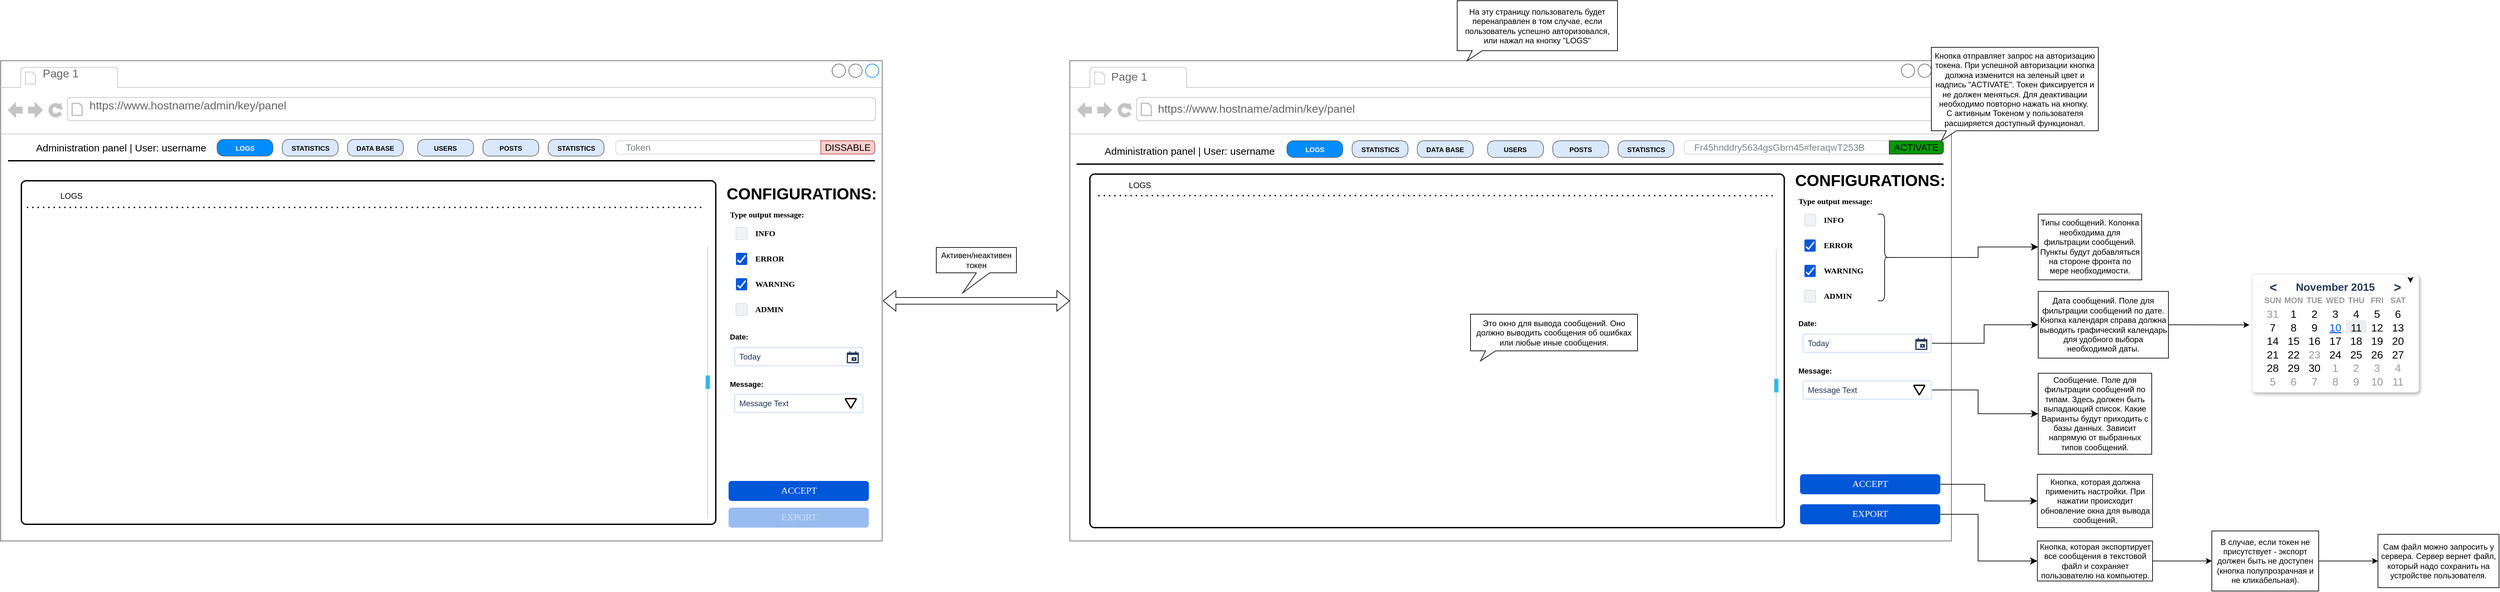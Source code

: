 <mxfile version="24.7.16">
  <diagram name="Страница — 1" id="I9b2rhlldtggpzdVo2Wk">
    <mxGraphModel dx="5458" dy="1523" grid="1" gridSize="10" guides="1" tooltips="1" connect="1" arrows="1" fold="1" page="1" pageScale="1" pageWidth="827" pageHeight="1169" background="#ffffff" math="0" shadow="0">
      <root>
        <mxCell id="0" />
        <mxCell id="1" parent="0" />
        <mxCell id="IYKv4-9v9WQwq1Tj8tWP-46" value="" style="strokeWidth=1;shadow=0;dashed=0;align=left;html=1;shape=mxgraph.mockup.containers.browserWindow;rSize=0;strokeColor=#666666;strokeColor2=#008cff;strokeColor3=#c4c4c4;mainText=,;recursiveResize=0;container=0;" parent="1" vertex="1">
          <mxGeometry x="-709" y="260" width="1320" height="720" as="geometry" />
        </mxCell>
        <mxCell id="IYKv4-9v9WQwq1Tj8tWP-61" value="Кнопка отправляет запрос на авторизацию токена. При успешной авторизации кнопка должна изменится на зеленый цвет и надпись &quot;ACTIVATE&quot;. Токен фиксируется и не должен меняться. Для деактивации необходимо повторно нажать на кнопку.&amp;nbsp;&lt;div&gt;С активным Токеном у пользователя расширяется доступный функционал.&lt;/div&gt;" style="whiteSpace=wrap;html=1;shape=mxgraph.basic.rectCallout;dx=30;dy=15;boundedLbl=1;" parent="1" vertex="1">
          <mxGeometry x="581" y="240" width="250" height="140" as="geometry" />
        </mxCell>
        <mxCell id="IYKv4-9v9WQwq1Tj8tWP-113" value="" style="shape=mxgraph.mockup.forms.rrect;rSize=5;strokeColor=#DFE1E5;fillColor=#ffffff;shadow=1" parent="1" vertex="1">
          <mxGeometry x="1061" y="580" width="250" height="177.11" as="geometry" />
        </mxCell>
        <mxCell id="IYKv4-9v9WQwq1Tj8tWP-114" value="November 2015" style="strokeColor=none;fillColor=none;fontColor=#253858;fontSize=16;fontStyle=1" parent="IYKv4-9v9WQwq1Tj8tWP-113" vertex="1">
          <mxGeometry x="46.875" y="8.096" width="156.25" height="20.241" as="geometry" />
        </mxCell>
        <mxCell id="IYKv4-9v9WQwq1Tj8tWP-115" value="&lt;" style="strokeColor=none;fillColor=none;fontColor=#253858;fontSize=19;fontStyle=1;" parent="IYKv4-9v9WQwq1Tj8tWP-113" vertex="1">
          <mxGeometry x="12.5" y="8.096" width="39.062" height="20.241" as="geometry" />
        </mxCell>
        <mxCell id="IYKv4-9v9WQwq1Tj8tWP-116" value="&gt;" style="strokeColor=none;fillColor=none;fontColor=#253858;fontSize=19;fontStyle=1;" parent="IYKv4-9v9WQwq1Tj8tWP-113" vertex="1">
          <mxGeometry x="198.437" y="8.096" width="39.062" height="20.241" as="geometry" />
        </mxCell>
        <mxCell id="IYKv4-9v9WQwq1Tj8tWP-117" value="SUN" style="strokeColor=none;fillColor=none;fontColor=#999999;fontSize=12;fontStyle=1" parent="IYKv4-9v9WQwq1Tj8tWP-113" vertex="1">
          <mxGeometry x="15.625" y="28.338" width="31.25" height="20.241" as="geometry" />
        </mxCell>
        <mxCell id="IYKv4-9v9WQwq1Tj8tWP-118" value="MON" style="strokeColor=none;fillColor=none;fontColor=#999999;fontSize=12;fontStyle=1" parent="IYKv4-9v9WQwq1Tj8tWP-113" vertex="1">
          <mxGeometry x="46.875" y="28.338" width="31.25" height="20.241" as="geometry" />
        </mxCell>
        <mxCell id="IYKv4-9v9WQwq1Tj8tWP-119" value="TUE" style="strokeColor=none;fillColor=none;fontColor=#999999;fontSize=12;fontStyle=1" parent="IYKv4-9v9WQwq1Tj8tWP-113" vertex="1">
          <mxGeometry x="78.125" y="28.338" width="31.25" height="20.241" as="geometry" />
        </mxCell>
        <mxCell id="IYKv4-9v9WQwq1Tj8tWP-120" value="WED" style="strokeColor=none;fillColor=none;fontColor=#999999;fontSize=12;fontStyle=1" parent="IYKv4-9v9WQwq1Tj8tWP-113" vertex="1">
          <mxGeometry x="109.375" y="28.338" width="31.25" height="20.241" as="geometry" />
        </mxCell>
        <mxCell id="IYKv4-9v9WQwq1Tj8tWP-121" value="THU" style="strokeColor=none;fillColor=none;fontColor=#999999;fontSize=12;fontStyle=1" parent="IYKv4-9v9WQwq1Tj8tWP-113" vertex="1">
          <mxGeometry x="140.625" y="28.338" width="31.25" height="20.241" as="geometry" />
        </mxCell>
        <mxCell id="IYKv4-9v9WQwq1Tj8tWP-122" value="FRI" style="strokeColor=none;fillColor=none;fontColor=#999999;fontSize=12;fontStyle=1" parent="IYKv4-9v9WQwq1Tj8tWP-113" vertex="1">
          <mxGeometry x="171.875" y="28.338" width="31.25" height="20.241" as="geometry" />
        </mxCell>
        <mxCell id="IYKv4-9v9WQwq1Tj8tWP-123" value="SAT" style="strokeColor=none;fillColor=none;fontColor=#999999;fontSize=12;fontStyle=1" parent="IYKv4-9v9WQwq1Tj8tWP-113" vertex="1">
          <mxGeometry x="203.125" y="28.338" width="31.25" height="20.241" as="geometry" />
        </mxCell>
        <mxCell id="IYKv4-9v9WQwq1Tj8tWP-124" value="31" style="strokeColor=none;fillColor=none;fontColor=#999999;fontSize=16" parent="IYKv4-9v9WQwq1Tj8tWP-113" vertex="1">
          <mxGeometry x="15.625" y="48.579" width="31.25" height="20.241" as="geometry" />
        </mxCell>
        <mxCell id="IYKv4-9v9WQwq1Tj8tWP-125" value="1" style="strokeColor=none;fillColor=none;fontColor=#000000;fontSize=16" parent="IYKv4-9v9WQwq1Tj8tWP-113" vertex="1">
          <mxGeometry x="46.875" y="48.579" width="31.25" height="20.241" as="geometry" />
        </mxCell>
        <mxCell id="IYKv4-9v9WQwq1Tj8tWP-126" value="2" style="strokeColor=none;fillColor=none;fontColor=#000000;fontSize=16" parent="IYKv4-9v9WQwq1Tj8tWP-113" vertex="1">
          <mxGeometry x="78.125" y="48.579" width="31.25" height="20.241" as="geometry" />
        </mxCell>
        <mxCell id="IYKv4-9v9WQwq1Tj8tWP-127" value="3" style="strokeColor=none;fillColor=none;fontColor=#000000;fontSize=16" parent="IYKv4-9v9WQwq1Tj8tWP-113" vertex="1">
          <mxGeometry x="109.375" y="48.579" width="31.25" height="20.241" as="geometry" />
        </mxCell>
        <mxCell id="IYKv4-9v9WQwq1Tj8tWP-128" value="4" style="strokeColor=none;fillColor=none;fontColor=#000000;fontSize=16" parent="IYKv4-9v9WQwq1Tj8tWP-113" vertex="1">
          <mxGeometry x="140.625" y="48.579" width="31.25" height="20.241" as="geometry" />
        </mxCell>
        <mxCell id="IYKv4-9v9WQwq1Tj8tWP-129" value="5" style="strokeColor=none;fillColor=none;fontColor=#000000;fontSize=16" parent="IYKv4-9v9WQwq1Tj8tWP-113" vertex="1">
          <mxGeometry x="171.875" y="48.579" width="31.25" height="20.241" as="geometry" />
        </mxCell>
        <mxCell id="IYKv4-9v9WQwq1Tj8tWP-130" value="6" style="strokeColor=none;fillColor=none;fontColor=#000000;fontSize=16" parent="IYKv4-9v9WQwq1Tj8tWP-113" vertex="1">
          <mxGeometry x="203.125" y="48.579" width="31.25" height="20.241" as="geometry" />
        </mxCell>
        <mxCell id="IYKv4-9v9WQwq1Tj8tWP-131" value="7" style="strokeColor=none;fillColor=none;fontColor=#000000;fontSize=16" parent="IYKv4-9v9WQwq1Tj8tWP-113" vertex="1">
          <mxGeometry x="15.625" y="68.82" width="31.25" height="20.241" as="geometry" />
        </mxCell>
        <mxCell id="IYKv4-9v9WQwq1Tj8tWP-132" value="8" style="strokeColor=none;fillColor=none;fontColor=#000000;fontSize=16" parent="IYKv4-9v9WQwq1Tj8tWP-113" vertex="1">
          <mxGeometry x="46.875" y="68.82" width="31.25" height="20.241" as="geometry" />
        </mxCell>
        <mxCell id="IYKv4-9v9WQwq1Tj8tWP-133" value="9" style="strokeColor=none;fillColor=none;fontColor=#000000;fontSize=16" parent="IYKv4-9v9WQwq1Tj8tWP-113" vertex="1">
          <mxGeometry x="78.125" y="68.82" width="31.25" height="20.241" as="geometry" />
        </mxCell>
        <mxCell id="IYKv4-9v9WQwq1Tj8tWP-134" value="10" style="strokeColor=none;fillColor=none;fontColor=#0057D8;fontSize=16;fontStyle=4" parent="IYKv4-9v9WQwq1Tj8tWP-113" vertex="1">
          <mxGeometry x="109.375" y="68.82" width="31.25" height="20.241" as="geometry" />
        </mxCell>
        <mxCell id="IYKv4-9v9WQwq1Tj8tWP-135" value="11" style="strokeColor=none;fillColor=#ECEDF0;fontColor=#000000;fontSize=16;rounded=1;arcSize=10" parent="IYKv4-9v9WQwq1Tj8tWP-113" vertex="1">
          <mxGeometry x="140.625" y="68.82" width="31.25" height="20.241" as="geometry" />
        </mxCell>
        <mxCell id="IYKv4-9v9WQwq1Tj8tWP-136" value="12" style="strokeColor=none;fillColor=none;fontColor=#000000;fontSize=16" parent="IYKv4-9v9WQwq1Tj8tWP-113" vertex="1">
          <mxGeometry x="171.875" y="68.82" width="31.25" height="20.241" as="geometry" />
        </mxCell>
        <mxCell id="IYKv4-9v9WQwq1Tj8tWP-137" value="13" style="strokeColor=none;fillColor=none;fontColor=#000000;fontSize=16" parent="IYKv4-9v9WQwq1Tj8tWP-113" vertex="1">
          <mxGeometry x="203.125" y="68.82" width="31.25" height="20.241" as="geometry" />
        </mxCell>
        <mxCell id="IYKv4-9v9WQwq1Tj8tWP-138" value="14" style="strokeColor=none;fillColor=none;fontColor=#000000;fontSize=16" parent="IYKv4-9v9WQwq1Tj8tWP-113" vertex="1">
          <mxGeometry x="15.625" y="89.061" width="31.25" height="20.241" as="geometry" />
        </mxCell>
        <mxCell id="IYKv4-9v9WQwq1Tj8tWP-139" value="15" style="strokeColor=none;fillColor=none;fontColor=#000000;fontSize=16" parent="IYKv4-9v9WQwq1Tj8tWP-113" vertex="1">
          <mxGeometry x="46.875" y="89.061" width="31.25" height="20.241" as="geometry" />
        </mxCell>
        <mxCell id="IYKv4-9v9WQwq1Tj8tWP-140" value="16" style="strokeColor=none;fillColor=none;fontColor=#000000;fontSize=16" parent="IYKv4-9v9WQwq1Tj8tWP-113" vertex="1">
          <mxGeometry x="78.125" y="89.061" width="31.25" height="20.241" as="geometry" />
        </mxCell>
        <mxCell id="IYKv4-9v9WQwq1Tj8tWP-141" value="17" style="strokeColor=none;fillColor=none;fontColor=#000000;fontSize=16" parent="IYKv4-9v9WQwq1Tj8tWP-113" vertex="1">
          <mxGeometry x="109.375" y="89.061" width="31.25" height="20.241" as="geometry" />
        </mxCell>
        <mxCell id="IYKv4-9v9WQwq1Tj8tWP-142" value="18" style="strokeColor=none;fillColor=none;fontColor=#000000;fontSize=16" parent="IYKv4-9v9WQwq1Tj8tWP-113" vertex="1">
          <mxGeometry x="140.625" y="89.061" width="31.25" height="20.241" as="geometry" />
        </mxCell>
        <mxCell id="IYKv4-9v9WQwq1Tj8tWP-143" value="19" style="strokeColor=none;fillColor=none;fontColor=#000000;fontSize=16" parent="IYKv4-9v9WQwq1Tj8tWP-113" vertex="1">
          <mxGeometry x="171.875" y="89.061" width="31.25" height="20.241" as="geometry" />
        </mxCell>
        <mxCell id="IYKv4-9v9WQwq1Tj8tWP-144" value="20" style="strokeColor=none;fillColor=none;fontColor=#000000;fontSize=16" parent="IYKv4-9v9WQwq1Tj8tWP-113" vertex="1">
          <mxGeometry x="203.125" y="89.061" width="31.25" height="20.241" as="geometry" />
        </mxCell>
        <mxCell id="IYKv4-9v9WQwq1Tj8tWP-145" value="21" style="strokeColor=none;fillColor=none;fontColor=#000000;fontSize=16" parent="IYKv4-9v9WQwq1Tj8tWP-113" vertex="1">
          <mxGeometry x="15.625" y="109.302" width="31.25" height="20.241" as="geometry" />
        </mxCell>
        <mxCell id="IYKv4-9v9WQwq1Tj8tWP-146" value="22" style="strokeColor=none;fillColor=none;fontColor=#000000;fontSize=16" parent="IYKv4-9v9WQwq1Tj8tWP-113" vertex="1">
          <mxGeometry x="46.875" y="109.302" width="31.25" height="20.241" as="geometry" />
        </mxCell>
        <mxCell id="IYKv4-9v9WQwq1Tj8tWP-147" value="23" style="strokeColor=none;fillColor=none;fontColor=#999999;fontSize=16" parent="IYKv4-9v9WQwq1Tj8tWP-113" vertex="1">
          <mxGeometry x="78.125" y="109.302" width="31.25" height="20.241" as="geometry" />
        </mxCell>
        <mxCell id="IYKv4-9v9WQwq1Tj8tWP-148" value="24" style="strokeColor=none;fillColor=none;fontColor=#000000;fontSize=16" parent="IYKv4-9v9WQwq1Tj8tWP-113" vertex="1">
          <mxGeometry x="109.375" y="109.302" width="31.25" height="20.241" as="geometry" />
        </mxCell>
        <mxCell id="IYKv4-9v9WQwq1Tj8tWP-149" value="25" style="strokeColor=none;fillColor=none;fontColor=#000000;fontSize=16" parent="IYKv4-9v9WQwq1Tj8tWP-113" vertex="1">
          <mxGeometry x="140.625" y="109.302" width="31.25" height="20.241" as="geometry" />
        </mxCell>
        <mxCell id="IYKv4-9v9WQwq1Tj8tWP-150" value="26" style="strokeColor=none;fillColor=none;fontColor=#000000;fontSize=16" parent="IYKv4-9v9WQwq1Tj8tWP-113" vertex="1">
          <mxGeometry x="171.875" y="109.302" width="31.25" height="20.241" as="geometry" />
        </mxCell>
        <mxCell id="IYKv4-9v9WQwq1Tj8tWP-151" value="27" style="strokeColor=none;fillColor=none;fontColor=#000000;fontSize=16" parent="IYKv4-9v9WQwq1Tj8tWP-113" vertex="1">
          <mxGeometry x="203.125" y="109.302" width="31.25" height="20.241" as="geometry" />
        </mxCell>
        <mxCell id="IYKv4-9v9WQwq1Tj8tWP-152" value="28" style="strokeColor=none;fillColor=none;fontColor=#000000;fontSize=16" parent="IYKv4-9v9WQwq1Tj8tWP-113" vertex="1">
          <mxGeometry x="15.625" y="129.543" width="31.25" height="20.241" as="geometry" />
        </mxCell>
        <mxCell id="IYKv4-9v9WQwq1Tj8tWP-153" value="29" style="strokeColor=none;fillColor=none;fontColor=#000000;fontSize=16" parent="IYKv4-9v9WQwq1Tj8tWP-113" vertex="1">
          <mxGeometry x="46.875" y="129.543" width="31.25" height="20.241" as="geometry" />
        </mxCell>
        <mxCell id="IYKv4-9v9WQwq1Tj8tWP-154" value="30" style="strokeColor=none;fillColor=none;fontColor=#000000;fontSize=16" parent="IYKv4-9v9WQwq1Tj8tWP-113" vertex="1">
          <mxGeometry x="78.125" y="129.543" width="31.25" height="20.241" as="geometry" />
        </mxCell>
        <mxCell id="IYKv4-9v9WQwq1Tj8tWP-155" value="1" style="strokeColor=none;fillColor=none;fontColor=#999999;fontSize=16" parent="IYKv4-9v9WQwq1Tj8tWP-113" vertex="1">
          <mxGeometry x="109.375" y="129.543" width="31.25" height="20.241" as="geometry" />
        </mxCell>
        <mxCell id="IYKv4-9v9WQwq1Tj8tWP-156" value="2" style="strokeColor=none;fillColor=none;fontColor=#999999;fontSize=16" parent="IYKv4-9v9WQwq1Tj8tWP-113" vertex="1">
          <mxGeometry x="140.625" y="129.543" width="31.25" height="20.241" as="geometry" />
        </mxCell>
        <mxCell id="IYKv4-9v9WQwq1Tj8tWP-157" value="3" style="strokeColor=none;fillColor=none;fontColor=#999999;fontSize=16" parent="IYKv4-9v9WQwq1Tj8tWP-113" vertex="1">
          <mxGeometry x="171.875" y="129.543" width="31.25" height="20.241" as="geometry" />
        </mxCell>
        <mxCell id="IYKv4-9v9WQwq1Tj8tWP-158" value="4" style="strokeColor=none;fillColor=none;fontColor=#999999;fontSize=16" parent="IYKv4-9v9WQwq1Tj8tWP-113" vertex="1">
          <mxGeometry x="203.125" y="129.543" width="31.25" height="20.241" as="geometry" />
        </mxCell>
        <mxCell id="IYKv4-9v9WQwq1Tj8tWP-159" value="5" style="strokeColor=none;fillColor=none;fontColor=#999999;fontSize=16" parent="IYKv4-9v9WQwq1Tj8tWP-113" vertex="1">
          <mxGeometry x="15.625" y="149.784" width="31.25" height="20.241" as="geometry" />
        </mxCell>
        <mxCell id="IYKv4-9v9WQwq1Tj8tWP-160" value="6" style="strokeColor=none;fillColor=none;fontColor=#999999;fontSize=16" parent="IYKv4-9v9WQwq1Tj8tWP-113" vertex="1">
          <mxGeometry x="46.875" y="149.784" width="31.25" height="20.241" as="geometry" />
        </mxCell>
        <mxCell id="IYKv4-9v9WQwq1Tj8tWP-161" value="7" style="strokeColor=none;fillColor=none;fontColor=#999999;fontSize=16" parent="IYKv4-9v9WQwq1Tj8tWP-113" vertex="1">
          <mxGeometry x="78.125" y="149.784" width="31.25" height="20.241" as="geometry" />
        </mxCell>
        <mxCell id="IYKv4-9v9WQwq1Tj8tWP-162" value="8" style="strokeColor=none;fillColor=none;fontColor=#999999;fontSize=16" parent="IYKv4-9v9WQwq1Tj8tWP-113" vertex="1">
          <mxGeometry x="109.375" y="149.784" width="31.25" height="20.241" as="geometry" />
        </mxCell>
        <mxCell id="IYKv4-9v9WQwq1Tj8tWP-163" value="9" style="strokeColor=none;fillColor=none;fontColor=#999999;fontSize=16" parent="IYKv4-9v9WQwq1Tj8tWP-113" vertex="1">
          <mxGeometry x="140.625" y="149.784" width="31.25" height="20.241" as="geometry" />
        </mxCell>
        <mxCell id="IYKv4-9v9WQwq1Tj8tWP-164" value="10" style="strokeColor=none;fillColor=none;fontColor=#999999;fontSize=16" parent="IYKv4-9v9WQwq1Tj8tWP-113" vertex="1">
          <mxGeometry x="171.875" y="149.784" width="31.25" height="20.241" as="geometry" />
        </mxCell>
        <mxCell id="IYKv4-9v9WQwq1Tj8tWP-165" value="11" style="strokeColor=none;fillColor=none;fontColor=#999999;fontSize=16" parent="IYKv4-9v9WQwq1Tj8tWP-113" vertex="1">
          <mxGeometry x="203.125" y="149.784" width="31.25" height="20.241" as="geometry" />
        </mxCell>
        <mxCell id="IYKv4-9v9WQwq1Tj8tWP-167" style="edgeStyle=orthogonalEdgeStyle;rounded=0;orthogonalLoop=1;jettySize=auto;html=1;exitX=1;exitY=0;exitDx=0;exitDy=0;entryX=1;entryY=0.25;entryDx=0;entryDy=0;" parent="IYKv4-9v9WQwq1Tj8tWP-113" source="IYKv4-9v9WQwq1Tj8tWP-116" target="IYKv4-9v9WQwq1Tj8tWP-116" edge="1">
          <mxGeometry relative="1" as="geometry" />
        </mxCell>
        <mxCell id="IYKv4-9v9WQwq1Tj8tWP-185" value="Типы сообщений. Колонка необходима для фильтрации сообщений. Пункты будут добавляться на стороне фронта по мере необходимости." style="rounded=0;whiteSpace=wrap;html=1;" parent="1" vertex="1">
          <mxGeometry x="741" y="490" width="155" height="98.56" as="geometry" />
        </mxCell>
        <mxCell id="IYKv4-9v9WQwq1Tj8tWP-186" value="" style="edgeStyle=elbowEdgeStyle;elbow=horizontal;endArrow=classic;html=1;curved=0;rounded=0;endSize=8;startSize=8;exitX=1;exitY=0.5;exitDx=0;exitDy=0;entryX=0;entryY=0.5;entryDx=0;entryDy=0;" parent="1" source="IYKv4-9v9WQwq1Tj8tWP-111" target="IYKv4-9v9WQwq1Tj8tWP-187" edge="1">
          <mxGeometry width="50" height="50" relative="1" as="geometry">
            <mxPoint x="551.0" y="803.675" as="sourcePoint" />
            <mxPoint x="731" y="680" as="targetPoint" />
            <Array as="points">
              <mxPoint x="660" y="680" />
            </Array>
          </mxGeometry>
        </mxCell>
        <mxCell id="IYKv4-9v9WQwq1Tj8tWP-187" value="Дата сообщений. Поле для фильтрации сообщений по дате. Кнопка календаря справа должна выводить графический календарь для удобного выбора необходимой даты." style="rounded=0;whiteSpace=wrap;html=1;" parent="1" vertex="1">
          <mxGeometry x="741" y="605.91" width="195" height="100" as="geometry" />
        </mxCell>
        <mxCell id="IYKv4-9v9WQwq1Tj8tWP-184" value="" style="edgeStyle=elbowEdgeStyle;elbow=horizontal;endArrow=classic;html=1;curved=0;rounded=0;endSize=8;startSize=8;exitX=0.1;exitY=0.5;exitDx=0;exitDy=0;exitPerimeter=0;entryX=0;entryY=0.5;entryDx=0;entryDy=0;" parent="1" source="IYKv4-9v9WQwq1Tj8tWP-188" target="IYKv4-9v9WQwq1Tj8tWP-185" edge="1">
          <mxGeometry width="50" height="50" relative="1" as="geometry">
            <mxPoint x="631" y="630" as="sourcePoint" />
            <mxPoint x="761" y="500" as="targetPoint" />
            <Array as="points">
              <mxPoint x="651" y="580" />
              <mxPoint x="641" y="600" />
            </Array>
          </mxGeometry>
        </mxCell>
        <mxCell id="IYKv4-9v9WQwq1Tj8tWP-190" value="" style="endArrow=classic;html=1;rounded=0;exitX=1;exitY=0.5;exitDx=0;exitDy=0;entryX=-0.015;entryY=0.43;entryDx=0;entryDy=0;entryPerimeter=0;" parent="1" source="IYKv4-9v9WQwq1Tj8tWP-187" target="IYKv4-9v9WQwq1Tj8tWP-113" edge="1">
          <mxGeometry width="50" height="50" relative="1" as="geometry">
            <mxPoint x="991" y="740" as="sourcePoint" />
            <mxPoint x="1051" y="680" as="targetPoint" />
          </mxGeometry>
        </mxCell>
        <mxCell id="IYKv4-9v9WQwq1Tj8tWP-191" value="" style="edgeStyle=elbowEdgeStyle;elbow=horizontal;endArrow=classic;html=1;curved=0;rounded=0;endSize=8;startSize=8;exitX=1;exitY=0.5;exitDx=0;exitDy=0;entryX=0;entryY=0.5;entryDx=0;entryDy=0;" parent="1" target="IYKv4-9v9WQwq1Tj8tWP-192" edge="1" source="IYKv4-9v9WQwq1Tj8tWP-168">
          <mxGeometry width="50" height="50" relative="1" as="geometry">
            <mxPoint x="581" y="834" as="sourcePoint" />
            <mxPoint x="731" y="750" as="targetPoint" />
            <Array as="points">
              <mxPoint x="651" y="790" />
            </Array>
          </mxGeometry>
        </mxCell>
        <mxCell id="IYKv4-9v9WQwq1Tj8tWP-192" value="Сообщение. Поле для фильтрации сообщений по типам. Здесь должен быть выпадающий список. Какие Варианты будут приходить с базы данных. Зависит напрямую от выбранных типов сообщений." style="rounded=0;whiteSpace=wrap;html=1;" parent="1" vertex="1">
          <mxGeometry x="741" y="728.56" width="170" height="121.44" as="geometry" />
        </mxCell>
        <mxCell id="IYKv4-9v9WQwq1Tj8tWP-193" value="" style="edgeStyle=elbowEdgeStyle;elbow=horizontal;endArrow=classic;html=1;curved=0;rounded=0;endSize=8;startSize=8;exitX=1;exitY=0.5;exitDx=0;exitDy=0;entryX=0;entryY=0.5;entryDx=0;entryDy=0;" parent="1" source="IYKv4-9v9WQwq1Tj8tWP-106" target="IYKv4-9v9WQwq1Tj8tWP-194" edge="1">
          <mxGeometry width="50" height="50" relative="1" as="geometry">
            <mxPoint x="571" y="974" as="sourcePoint" />
            <mxPoint x="721" y="890" as="targetPoint" />
            <Array as="points">
              <mxPoint x="661" y="910" />
            </Array>
          </mxGeometry>
        </mxCell>
        <mxCell id="IYKv4-9v9WQwq1Tj8tWP-194" value="Кнопка, которая должна применить настройки. При нажатии происходит обновление окна для вывода сообщений." style="rounded=0;whiteSpace=wrap;html=1;" parent="1" vertex="1">
          <mxGeometry x="739.75" y="880" width="172.5" height="80" as="geometry" />
        </mxCell>
        <mxCell id="IYKv4-9v9WQwq1Tj8tWP-196" value="" style="edgeStyle=elbowEdgeStyle;elbow=horizontal;endArrow=classic;html=1;curved=0;rounded=0;endSize=8;startSize=8;exitX=1;exitY=0.5;exitDx=0;exitDy=0;entryX=0;entryY=0.5;entryDx=0;entryDy=0;" parent="1" source="IYKv4-9v9WQwq1Tj8tWP-195" target="IYKv4-9v9WQwq1Tj8tWP-197" edge="1">
          <mxGeometry width="50" height="50" relative="1" as="geometry">
            <mxPoint x="590" y="1010" as="sourcePoint" />
            <mxPoint x="721" y="1005" as="targetPoint" />
            <Array as="points">
              <mxPoint x="651" y="1000" />
            </Array>
          </mxGeometry>
        </mxCell>
        <mxCell id="IYKv4-9v9WQwq1Tj8tWP-197" value="Кнопка, которая экспортирует все сообщения в текстовой файл и сохраняет пользователю на компьютер." style="rounded=0;whiteSpace=wrap;html=1;" parent="1" vertex="1">
          <mxGeometry x="739.75" y="980" width="172.5" height="60" as="geometry" />
        </mxCell>
        <mxCell id="IYKv4-9v9WQwq1Tj8tWP-332" value="" style="endArrow=classic;html=1;rounded=0;exitX=1;exitY=0.5;exitDx=0;exitDy=0;" parent="1" source="IYKv4-9v9WQwq1Tj8tWP-197" edge="1">
          <mxGeometry width="50" height="50" relative="1" as="geometry">
            <mxPoint x="1051" y="1000" as="sourcePoint" />
            <mxPoint x="1001" y="1010" as="targetPoint" />
          </mxGeometry>
        </mxCell>
        <mxCell id="IYKv4-9v9WQwq1Tj8tWP-333" value="В случае, если токен не присутствует - экспорт должен быть не доступен (кнопка полупрозрачная и не кликабельная)." style="rounded=0;whiteSpace=wrap;html=1;" parent="1" vertex="1">
          <mxGeometry x="1001" y="965" width="160" height="90" as="geometry" />
        </mxCell>
        <mxCell id="IYKv4-9v9WQwq1Tj8tWP-47" value="Page 1" style="strokeWidth=1;shadow=0;dashed=0;align=center;html=1;shape=mxgraph.mockup.containers.anchor;fontSize=17;fontColor=#666666;align=left;whiteSpace=wrap;" parent="1" vertex="1">
          <mxGeometry x="-649" y="272" width="110" height="26" as="geometry" />
        </mxCell>
        <mxCell id="IYKv4-9v9WQwq1Tj8tWP-48" value="https://www.hostname/admin/key/panel" style="strokeWidth=1;shadow=0;dashed=0;align=center;html=1;shape=mxgraph.mockup.containers.anchor;rSize=0;fontSize=17;fontColor=#666666;align=left;" parent="1" vertex="1">
          <mxGeometry x="-579" y="320" width="470" height="26" as="geometry" />
        </mxCell>
        <mxCell id="IYKv4-9v9WQwq1Tj8tWP-58" value="Fr45hnddry5634gsGbrn45#feraqwT253B" style="html=1;shadow=0;dashed=0;shape=mxgraph.bootstrap.rrect;rSize=5;strokeColor=#CED4DA;html=1;whiteSpace=wrap;fillColor=#FFFFFF;fontColor=#7D868C;align=left;spacingLeft=0;spacing=15;fontSize=14;" parent="1" vertex="1">
          <mxGeometry x="211" y="380" width="388" height="20" as="geometry" />
        </mxCell>
        <mxCell id="IYKv4-9v9WQwq1Tj8tWP-59" value="ACTIVATE" style="html=1;shadow=0;dashed=0;shape=mxgraph.bootstrap.rightButton;strokeColor=#333333;fillColor=#009900;rSize=5;perimeter=none;whiteSpace=wrap;resizeHeight=1;fontSize=14;labelBackgroundColor=none;" parent="IYKv4-9v9WQwq1Tj8tWP-58" vertex="1">
          <mxGeometry x="1" width="81" height="20" relative="1" as="geometry">
            <mxPoint x="-81" as="offset" />
          </mxGeometry>
        </mxCell>
        <mxCell id="IYKv4-9v9WQwq1Tj8tWP-63" value="" style="line;strokeWidth=2;html=1;textOpacity=20;" parent="1" vertex="1">
          <mxGeometry x="-699" y="410" width="1298" height="10" as="geometry" />
        </mxCell>
        <mxCell id="IYKv4-9v9WQwq1Tj8tWP-64" value="&lt;font style=&quot;font-size: 15px;&quot;&gt;Administration panel | User: username&lt;/font&gt;" style="text;html=1;align=left;verticalAlign=middle;whiteSpace=wrap;rounded=0;" parent="1" vertex="1">
          <mxGeometry x="-659" y="380" width="320" height="30" as="geometry" />
        </mxCell>
        <mxCell id="IYKv4-9v9WQwq1Tj8tWP-101" value="Type output message:" style="fillColor=none;strokeColor=none;fontSize=12;fontStyle=1;align=left;fontColor=#000000;sketch=0;hachureGap=4;pointerEvents=0;fontFamily=Times New Roman;" parent="1" vertex="1">
          <mxGeometry x="380" y="460" width="200" height="20.4" as="geometry" />
        </mxCell>
        <mxCell id="IYKv4-9v9WQwq1Tj8tWP-102" value="&lt;font face=&quot;Times New Roman&quot;&gt;INFO&lt;/font&gt;" style="rounded=1;fillColor=#F0F2F5;strokeColor=#D8DCE3;fontColor=#000000;align=left;verticalAlign=middle;fontStyle=1;fontSize=12;labelPosition=right;verticalLabelPosition=middle;spacingLeft=10;html=1;shadow=0;dashed=0;sketch=0;hachureGap=4;pointerEvents=0;fontFamily=Architects Daughter;fontSource=https%3A%2F%2Ffonts.googleapis.com%2Fcss%3Ffamily%3DArchitects%2BDaughter;" parent="1" vertex="1">
          <mxGeometry x="391" y="489.997" width="16.8" height="18.243" as="geometry" />
        </mxCell>
        <mxCell id="IYKv4-9v9WQwq1Tj8tWP-103" value="&lt;font face=&quot;Times New Roman&quot;&gt;ERROR&lt;/font&gt;" style="html=1;shadow=0;dashed=0;shape=mxgraph.atlassian.checkbox_2;fillColor=#0057D8;strokeColor=none;fontColor=#000000;align=left;verticalAlign=middle;fontStyle=1;fontSize=12;labelPosition=right;verticalLabelPosition=middle;spacingLeft=10;sketch=0;hachureGap=4;pointerEvents=0;fontFamily=Architects Daughter;fontSource=https%3A%2F%2Ffonts.googleapis.com%2Fcss%3Ffamily%3DArchitects%2BDaughter;" parent="1" vertex="1">
          <mxGeometry x="391" y="528.003" width="16.8" height="18.243" as="geometry" />
        </mxCell>
        <mxCell id="IYKv4-9v9WQwq1Tj8tWP-104" value="&lt;font face=&quot;Times New Roman&quot;&gt;WARNING&lt;/font&gt;" style="html=1;shadow=0;dashed=0;shape=mxgraph.atlassian.checkbox_2;fillColor=#0057D8;strokeColor=none;fontColor=#000000;align=left;verticalAlign=middle;fontStyle=1;fontSize=12;labelPosition=right;verticalLabelPosition=middle;spacingLeft=10;sketch=0;hachureGap=4;pointerEvents=0;fontFamily=Architects Daughter;fontSource=https%3A%2F%2Ffonts.googleapis.com%2Fcss%3Ffamily%3DArchitects%2BDaughter;" parent="1" vertex="1">
          <mxGeometry x="391" y="566.008" width="16.8" height="18.243" as="geometry" />
        </mxCell>
        <mxCell id="IYKv4-9v9WQwq1Tj8tWP-105" value="&lt;font face=&quot;Times New Roman&quot;&gt;ADMIN&lt;/font&gt;" style="rounded=1;fillColor=#F0F2F5;strokeColor=#D8DCE3;fontColor=#000000;align=left;verticalAlign=middle;fontStyle=1;fontSize=12;labelPosition=right;verticalLabelPosition=middle;spacingLeft=10;html=1;shadow=0;dashed=0;sketch=0;hachureGap=4;pointerEvents=0;fontFamily=Architects Daughter;fontSource=https%3A%2F%2Ffonts.googleapis.com%2Fcss%3Ffamily%3DArchitects%2BDaughter;" parent="1" vertex="1">
          <mxGeometry x="391" y="604.014" width="16.8" height="18.243" as="geometry" />
        </mxCell>
        <mxCell id="IYKv4-9v9WQwq1Tj8tWP-106" value="&lt;font face=&quot;Times New Roman&quot;&gt;ACCEPT&lt;/font&gt;" style="rounded=1;fillColor=#0057D8;strokeColor=none;fontColor=#ffffff;align=center;verticalAlign=middle;fontStyle=0;fontSize=14;html=1;shadow=0;dashed=0;sketch=0;hachureGap=4;pointerEvents=0;fontFamily=Architects Daughter;fontSource=https%3A%2F%2Ffonts.googleapis.com%2Fcss%3Ffamily%3DArchitects%2BDaughter;" parent="1" vertex="1">
          <mxGeometry x="384.4" y="880" width="210" height="30" as="geometry" />
        </mxCell>
        <mxCell id="IYKv4-9v9WQwq1Tj8tWP-109" value="CONFIGURATIONS:" style="text;strokeColor=none;fillColor=none;html=1;fontSize=24;fontStyle=1;verticalAlign=middle;align=center;" parent="1" vertex="1">
          <mxGeometry x="397.8" y="420" width="183.2" height="40" as="geometry" />
        </mxCell>
        <mxCell id="IYKv4-9v9WQwq1Tj8tWP-168" value="Message Text" style="rounded=1;arcSize=9;fillColor=#ffffff;align=left;spacingLeft=5;strokeColor=#DAE8FC;html=1;strokeWidth=2;fontColor=#253858;fontSize=12" parent="1" vertex="1">
          <mxGeometry x="389" y="740" width="192" height="27.35" as="geometry" />
        </mxCell>
        <mxCell id="IYKv4-9v9WQwq1Tj8tWP-170" value="&lt;font color=&quot;#000000&quot;&gt;Message:&lt;/font&gt;" style="fillColor=none;strokeColor=none;html=1;fontSize=11;fontStyle=1;align=left;fontColor=#FFFFFF;fontStyle=1;fontSize=11" parent="1" vertex="1">
          <mxGeometry x="380" y="720" width="165" height="10.12" as="geometry" />
        </mxCell>
        <mxCell id="IYKv4-9v9WQwq1Tj8tWP-111" value="Today" style="rounded=1;arcSize=9;fillColor=#ffffff;align=left;spacingLeft=5;strokeColor=#DAE8FC;html=1;strokeWidth=2;fontColor=#253858;fontSize=12" parent="1" vertex="1">
          <mxGeometry x="389" y="670" width="192" height="27.35" as="geometry" />
        </mxCell>
        <mxCell id="IYKv4-9v9WQwq1Tj8tWP-112" value="" style="shape=mxgraph.gmdl.calendar;fillColor=#253858;strokeColor=none" parent="IYKv4-9v9WQwq1Tj8tWP-111" vertex="1">
          <mxGeometry x="1" y="0.5" width="18" height="18" relative="1" as="geometry">
            <mxPoint x="-24" y="-8" as="offset" />
          </mxGeometry>
        </mxCell>
        <mxCell id="IYKv4-9v9WQwq1Tj8tWP-171" value="" style="strokeWidth=2;html=1;shape=mxgraph.flowchart.merge_or_storage;whiteSpace=wrap;" parent="1" vertex="1">
          <mxGeometry x="555" y="746.68" width="16" height="14" as="geometry" />
        </mxCell>
        <mxCell id="IYKv4-9v9WQwq1Tj8tWP-188" value="" style="shape=curlyBracket;whiteSpace=wrap;html=1;rounded=1;flipH=1;labelPosition=right;verticalLabelPosition=middle;align=left;verticalAlign=middle;" parent="1" vertex="1">
          <mxGeometry x="501" y="490" width="20" height="130" as="geometry" />
        </mxCell>
        <mxCell id="IYKv4-9v9WQwq1Tj8tWP-195" value="&lt;font face=&quot;Times New Roman&quot;&gt;EXPORT&lt;/font&gt;" style="rounded=1;fillColor=#0057D8;strokeColor=none;fontColor=#ffffff;align=center;verticalAlign=middle;fontStyle=0;fontSize=14;html=1;shadow=0;dashed=0;sketch=0;hachureGap=4;pointerEvents=0;fontFamily=Architects Daughter;fontSource=https%3A%2F%2Ffonts.googleapis.com%2Fcss%3Ffamily%3DArchitects%2BDaughter;" parent="1" vertex="1">
          <mxGeometry x="384.4" y="925" width="210" height="30" as="geometry" />
        </mxCell>
        <mxCell id="IYKv4-9v9WQwq1Tj8tWP-381" value="&lt;font color=&quot;#000000&quot;&gt;Date:&lt;/font&gt;" style="fillColor=none;strokeColor=none;html=1;fontSize=11;fontStyle=1;align=left;fontColor=#FFFFFF;fontStyle=1;fontSize=11" parent="1" vertex="1">
          <mxGeometry x="380" y="648.56" width="165" height="10.12" as="geometry" />
        </mxCell>
        <mxCell id="LnX6BK-S7mx_78NqDa5w-2" value="" style="strokeWidth=1;shadow=0;dashed=0;align=left;html=1;shape=mxgraph.mockup.containers.browserWindow;rSize=0;strokeColor=#666666;strokeColor2=#008cff;strokeColor3=#c4c4c4;mainText=,;recursiveResize=0;container=0;" parent="1" vertex="1">
          <mxGeometry x="-2310" y="260" width="1320" height="720" as="geometry" />
        </mxCell>
        <mxCell id="LnX6BK-S7mx_78NqDa5w-3" value="Page 1" style="strokeWidth=1;shadow=0;dashed=0;align=center;html=1;shape=mxgraph.mockup.containers.anchor;fontSize=17;fontColor=#666666;align=left;whiteSpace=wrap;" parent="1" vertex="1">
          <mxGeometry x="-2249" y="267" width="110" height="26" as="geometry" />
        </mxCell>
        <mxCell id="LnX6BK-S7mx_78NqDa5w-4" value="https://www.hostname/admin/key/panel" style="strokeWidth=1;shadow=0;dashed=0;align=center;html=1;shape=mxgraph.mockup.containers.anchor;rSize=0;fontSize=17;fontColor=#666666;align=left;" parent="1" vertex="1">
          <mxGeometry x="-2179" y="315" width="470" height="26" as="geometry" />
        </mxCell>
        <mxCell id="LnX6BK-S7mx_78NqDa5w-5" value="Token" style="html=1;shadow=0;dashed=0;shape=mxgraph.bootstrap.rrect;rSize=5;strokeColor=#CED4DA;html=1;whiteSpace=wrap;fillColor=#FFFFFF;fontColor=#7D868C;align=left;spacingLeft=0;spacing=15;fontSize=14;" parent="1" vertex="1">
          <mxGeometry x="-1389" y="380" width="388" height="20" as="geometry" />
        </mxCell>
        <mxCell id="LnX6BK-S7mx_78NqDa5w-6" value="DISSABLE" style="html=1;shadow=0;dashed=0;shape=mxgraph.bootstrap.rightButton;strokeColor=#b85450;fillColor=#f8cecc;rSize=5;perimeter=none;whiteSpace=wrap;resizeHeight=1;fontSize=14;labelBackgroundColor=none;" parent="LnX6BK-S7mx_78NqDa5w-5" vertex="1">
          <mxGeometry x="1" width="81" height="20" relative="1" as="geometry">
            <mxPoint x="-81" as="offset" />
          </mxGeometry>
        </mxCell>
        <mxCell id="LnX6BK-S7mx_78NqDa5w-7" value="" style="line;strokeWidth=2;html=1;textOpacity=20;" parent="1" vertex="1">
          <mxGeometry x="-2299" y="405" width="1298" height="10" as="geometry" />
        </mxCell>
        <mxCell id="LnX6BK-S7mx_78NqDa5w-8" value="&lt;font style=&quot;font-size: 15px;&quot;&gt;Administration panel | User: username&lt;/font&gt;" style="text;html=1;align=left;verticalAlign=middle;whiteSpace=wrap;rounded=0;" parent="1" vertex="1">
          <mxGeometry x="-2259" y="375" width="320" height="30" as="geometry" />
        </mxCell>
        <mxCell id="LnX6BK-S7mx_78NqDa5w-9" value="" style="rounded=1;whiteSpace=wrap;html=1;absoluteArcSize=1;arcSize=14;strokeWidth=2;" parent="1" vertex="1">
          <mxGeometry x="-2279" y="440" width="1039.77" height="515" as="geometry" />
        </mxCell>
        <mxCell id="LnX6BK-S7mx_78NqDa5w-10" value="LOGS" style="text;html=1;align=center;verticalAlign=middle;whiteSpace=wrap;rounded=0;" parent="1" vertex="1">
          <mxGeometry x="-2279" y="445.28" width="150" height="34.717" as="geometry" />
        </mxCell>
        <mxCell id="LnX6BK-S7mx_78NqDa5w-11" value="" style="verticalLabelPosition=bottom;verticalAlign=top;html=1;shadow=0;dashed=0;strokeWidth=1;shape=mxgraph.android.quickscroll3;dy=0.499;fillColor=#33b5e5;strokeColor=#66D5F5;" parent="1" vertex="1">
          <mxGeometry x="-1256.273" y="538.396" width="10.227" height="407.925" as="geometry" />
        </mxCell>
        <mxCell id="LnX6BK-S7mx_78NqDa5w-12" value="" style="endArrow=none;dashed=1;html=1;dashPattern=1 3;strokeWidth=2;rounded=0;exitX=0.008;exitY=0.099;exitDx=0;exitDy=0;exitPerimeter=0;" parent="1" edge="1">
          <mxGeometry width="50" height="50" relative="1" as="geometry">
            <mxPoint x="-2270.766" y="479.997" as="sourcePoint" />
            <mxPoint x="-1256.273" y="480.015" as="targetPoint" />
          </mxGeometry>
        </mxCell>
        <mxCell id="LnX6BK-S7mx_78NqDa5w-14" value="" style="group" parent="1" vertex="1" connectable="0">
          <mxGeometry x="-1986" y="378" width="572" height="25" as="geometry" />
        </mxCell>
        <mxCell id="LnX6BK-S7mx_78NqDa5w-15" value="LOGS" style="strokeWidth=1;shadow=0;dashed=0;align=center;html=1;shape=mxgraph.mockup.buttons.button;strokeColor=#666666;fontColor=#ffffff;mainText=;buttonStyle=round;fontSize=10;fontStyle=1;fillColor=#008cff;whiteSpace=wrap;" parent="LnX6BK-S7mx_78NqDa5w-14" vertex="1">
          <mxGeometry width="83.707" height="25" as="geometry" />
        </mxCell>
        <mxCell id="LnX6BK-S7mx_78NqDa5w-16" value="STATISTICS" style="strokeWidth=1;shadow=0;dashed=0;align=center;html=1;shape=mxgraph.mockup.buttons.button;strokeColor=#666666;fontColor=#000000;mainText=;buttonStyle=round;fontSize=10;fontStyle=1;fillColor=#DAE8FC;whiteSpace=wrap;" parent="LnX6BK-S7mx_78NqDa5w-14" vertex="1">
          <mxGeometry x="97.659" width="83.707" height="25" as="geometry" />
        </mxCell>
        <mxCell id="LnX6BK-S7mx_78NqDa5w-17" value="DATA BASE" style="strokeWidth=1;shadow=0;dashed=0;align=center;html=1;shape=mxgraph.mockup.buttons.button;strokeColor=#666666;fontColor=#000000;mainText=;buttonStyle=round;fontSize=10;fontStyle=1;fillColor=#DAE8FC;whiteSpace=wrap;" parent="LnX6BK-S7mx_78NqDa5w-14" vertex="1">
          <mxGeometry x="195.317" width="83.707" height="25" as="geometry" />
        </mxCell>
        <mxCell id="LnX6BK-S7mx_78NqDa5w-18" value="USERS" style="strokeWidth=1;shadow=0;dashed=0;align=center;html=1;shape=mxgraph.mockup.buttons.button;strokeColor=#666666;fontColor=#000000;mainText=;buttonStyle=round;fontSize=10;fontStyle=1;fillColor=#DAE8FC;whiteSpace=wrap;" parent="LnX6BK-S7mx_78NqDa5w-14" vertex="1">
          <mxGeometry x="300.416" width="83.707" height="25" as="geometry" />
        </mxCell>
        <mxCell id="LnX6BK-S7mx_78NqDa5w-19" value="POSTS" style="strokeWidth=1;shadow=0;dashed=0;align=center;html=1;shape=mxgraph.mockup.buttons.button;strokeColor=#666666;fontColor=#000000;mainText=;buttonStyle=round;fontSize=10;fontStyle=1;fillColor=#DAE8FC;whiteSpace=wrap;" parent="LnX6BK-S7mx_78NqDa5w-14" vertex="1">
          <mxGeometry x="398.075" width="83.707" height="25" as="geometry" />
        </mxCell>
        <mxCell id="LnX6BK-S7mx_78NqDa5w-20" value="STATISTICS" style="strokeWidth=1;shadow=0;dashed=0;align=center;html=1;shape=mxgraph.mockup.buttons.button;strokeColor=#666666;fontColor=#000000;mainText=;buttonStyle=round;fontSize=10;fontStyle=1;fillColor=#DAE8FC;whiteSpace=wrap;" parent="LnX6BK-S7mx_78NqDa5w-14" vertex="1">
          <mxGeometry x="495.733" width="83.707" height="25" as="geometry" />
        </mxCell>
        <mxCell id="LnX6BK-S7mx_78NqDa5w-36" value="" style="shape=flexArrow;endArrow=classic;startArrow=classic;html=1;rounded=0;" parent="1" edge="1">
          <mxGeometry width="100" height="100" relative="1" as="geometry">
            <mxPoint x="-989" y="620" as="sourcePoint" />
            <mxPoint x="-709" y="620" as="targetPoint" />
          </mxGeometry>
        </mxCell>
        <mxCell id="LnX6BK-S7mx_78NqDa5w-37" value="Активен/неактивен&lt;div&gt;токен&lt;/div&gt;" style="shape=callout;whiteSpace=wrap;html=1;perimeter=calloutPerimeter;position2=0.33;" parent="1" vertex="1">
          <mxGeometry x="-909" y="540" width="120" height="68" as="geometry" />
        </mxCell>
        <mxCell id="DxK8MZsMkvYj0RekWY_n-1" value="На эту страницу пользователь будет перенаправлен в том случае, если пользователь успешно авторизовался, или нажал на кнопку &quot;LOGS&quot;" style="whiteSpace=wrap;html=1;shape=mxgraph.basic.rectCallout;dx=30;dy=15;boundedLbl=1;" parent="1" vertex="1">
          <mxGeometry x="-129" y="170" width="240" height="90" as="geometry" />
        </mxCell>
        <mxCell id="DxK8MZsMkvYj0RekWY_n-13" value="" style="endArrow=classic;html=1;rounded=0;exitX=1;exitY=0.5;exitDx=0;exitDy=0;" parent="1" edge="1">
          <mxGeometry width="50" height="50" relative="1" as="geometry">
            <mxPoint x="1160.75" y="1010" as="sourcePoint" />
            <mxPoint x="1249.75" y="1010" as="targetPoint" />
          </mxGeometry>
        </mxCell>
        <mxCell id="DxK8MZsMkvYj0RekWY_n-14" value="Сам файл можно запросить у сервера. Сервер вернет файл, который надо сохранить на устройстве пользователя." style="rounded=0;whiteSpace=wrap;html=1;" parent="1" vertex="1">
          <mxGeometry x="1249.75" y="970" width="181.25" height="80" as="geometry" />
        </mxCell>
        <mxCell id="t7W66bq53-yxvMyxZKoD-2" value="" style="group" vertex="1" connectable="0" parent="1">
          <mxGeometry x="-1220" y="440" width="210" height="450" as="geometry" />
        </mxCell>
        <mxCell id="LnX6BK-S7mx_78NqDa5w-21" value="Type output message:" style="fillColor=none;strokeColor=none;fontSize=12;fontStyle=1;align=left;fontColor=#000000;sketch=0;hachureGap=4;pointerEvents=0;fontFamily=Times New Roman;" parent="t7W66bq53-yxvMyxZKoD-2" vertex="1">
          <mxGeometry y="40" width="200" height="20.4" as="geometry" />
        </mxCell>
        <mxCell id="LnX6BK-S7mx_78NqDa5w-22" value="&lt;font face=&quot;Times New Roman&quot;&gt;INFO&lt;/font&gt;" style="rounded=1;fillColor=#F0F2F5;strokeColor=#D8DCE3;fontColor=#000000;align=left;verticalAlign=middle;fontStyle=1;fontSize=12;labelPosition=right;verticalLabelPosition=middle;spacingLeft=10;html=1;shadow=0;dashed=0;sketch=0;hachureGap=4;pointerEvents=0;fontFamily=Architects Daughter;fontSource=https%3A%2F%2Ffonts.googleapis.com%2Fcss%3Ffamily%3DArchitects%2BDaughter;" parent="t7W66bq53-yxvMyxZKoD-2" vertex="1">
          <mxGeometry x="11" y="69.997" width="16.8" height="18.243" as="geometry" />
        </mxCell>
        <mxCell id="LnX6BK-S7mx_78NqDa5w-23" value="&lt;font face=&quot;Times New Roman&quot;&gt;ERROR&lt;/font&gt;" style="html=1;shadow=0;dashed=0;shape=mxgraph.atlassian.checkbox_2;fillColor=#0057D8;strokeColor=none;fontColor=#000000;align=left;verticalAlign=middle;fontStyle=1;fontSize=12;labelPosition=right;verticalLabelPosition=middle;spacingLeft=10;sketch=0;hachureGap=4;pointerEvents=0;fontFamily=Architects Daughter;fontSource=https%3A%2F%2Ffonts.googleapis.com%2Fcss%3Ffamily%3DArchitects%2BDaughter;" parent="t7W66bq53-yxvMyxZKoD-2" vertex="1">
          <mxGeometry x="11" y="108.003" width="16.8" height="18.243" as="geometry" />
        </mxCell>
        <mxCell id="LnX6BK-S7mx_78NqDa5w-24" value="&lt;font face=&quot;Times New Roman&quot;&gt;WARNING&lt;/font&gt;" style="html=1;shadow=0;dashed=0;shape=mxgraph.atlassian.checkbox_2;fillColor=#0057D8;strokeColor=none;fontColor=#000000;align=left;verticalAlign=middle;fontStyle=1;fontSize=12;labelPosition=right;verticalLabelPosition=middle;spacingLeft=10;sketch=0;hachureGap=4;pointerEvents=0;fontFamily=Architects Daughter;fontSource=https%3A%2F%2Ffonts.googleapis.com%2Fcss%3Ffamily%3DArchitects%2BDaughter;" parent="t7W66bq53-yxvMyxZKoD-2" vertex="1">
          <mxGeometry x="11" y="146.008" width="16.8" height="18.243" as="geometry" />
        </mxCell>
        <mxCell id="LnX6BK-S7mx_78NqDa5w-25" value="&lt;font face=&quot;Times New Roman&quot;&gt;ADMIN&lt;/font&gt;" style="rounded=1;fillColor=#F0F2F5;strokeColor=#D8DCE3;fontColor=#000000;align=left;verticalAlign=middle;fontStyle=1;fontSize=12;labelPosition=right;verticalLabelPosition=middle;spacingLeft=10;html=1;shadow=0;dashed=0;sketch=0;hachureGap=4;pointerEvents=0;fontFamily=Architects Daughter;fontSource=https%3A%2F%2Ffonts.googleapis.com%2Fcss%3Ffamily%3DArchitects%2BDaughter;" parent="t7W66bq53-yxvMyxZKoD-2" vertex="1">
          <mxGeometry x="11" y="184.014" width="16.8" height="18.243" as="geometry" />
        </mxCell>
        <mxCell id="LnX6BK-S7mx_78NqDa5w-27" value="CONFIGURATIONS:" style="text;strokeColor=none;fillColor=none;html=1;fontSize=24;fontStyle=1;verticalAlign=middle;align=center;" parent="t7W66bq53-yxvMyxZKoD-2" vertex="1">
          <mxGeometry x="17.8" width="183.2" height="40" as="geometry" />
        </mxCell>
        <mxCell id="LnX6BK-S7mx_78NqDa5w-28" value="Message Text" style="rounded=1;arcSize=9;fillColor=#ffffff;align=left;spacingLeft=5;strokeColor=#DAE8FC;html=1;strokeWidth=2;fontColor=#253858;fontSize=12" parent="t7W66bq53-yxvMyxZKoD-2" vertex="1">
          <mxGeometry x="9" y="320" width="192" height="27.35" as="geometry" />
        </mxCell>
        <mxCell id="LnX6BK-S7mx_78NqDa5w-29" value="&lt;font color=&quot;#000000&quot;&gt;Message:&lt;/font&gt;" style="fillColor=none;strokeColor=none;html=1;fontSize=11;fontStyle=1;align=left;fontColor=#FFFFFF;fontStyle=1;fontSize=11" parent="t7W66bq53-yxvMyxZKoD-2" vertex="1">
          <mxGeometry y="300" width="165" height="10.12" as="geometry" />
        </mxCell>
        <mxCell id="LnX6BK-S7mx_78NqDa5w-30" value="Today" style="rounded=1;arcSize=9;fillColor=#ffffff;align=left;spacingLeft=5;strokeColor=#DAE8FC;html=1;strokeWidth=2;fontColor=#253858;fontSize=12" parent="t7W66bq53-yxvMyxZKoD-2" vertex="1">
          <mxGeometry x="9" y="250" width="192" height="27.35" as="geometry" />
        </mxCell>
        <mxCell id="LnX6BK-S7mx_78NqDa5w-31" value="" style="shape=mxgraph.gmdl.calendar;fillColor=#253858;strokeColor=none" parent="LnX6BK-S7mx_78NqDa5w-30" vertex="1">
          <mxGeometry x="1" y="0.5" width="18" height="18" relative="1" as="geometry">
            <mxPoint x="-24" y="-8" as="offset" />
          </mxGeometry>
        </mxCell>
        <mxCell id="LnX6BK-S7mx_78NqDa5w-32" value="" style="strokeWidth=2;html=1;shape=mxgraph.flowchart.merge_or_storage;whiteSpace=wrap;" parent="t7W66bq53-yxvMyxZKoD-2" vertex="1">
          <mxGeometry x="175" y="326.68" width="16" height="14" as="geometry" />
        </mxCell>
        <mxCell id="LnX6BK-S7mx_78NqDa5w-35" value="&lt;font color=&quot;#000000&quot;&gt;Date:&lt;/font&gt;" style="fillColor=none;strokeColor=none;html=1;fontSize=11;fontStyle=1;align=left;fontColor=#FFFFFF;fontStyle=1;fontSize=11" parent="t7W66bq53-yxvMyxZKoD-2" vertex="1">
          <mxGeometry y="228.56" width="165" height="10.12" as="geometry" />
        </mxCell>
        <mxCell id="LnX6BK-S7mx_78NqDa5w-26" value="&lt;font face=&quot;Times New Roman&quot;&gt;ACCEPT&lt;/font&gt;" style="rounded=1;fillColor=#0057D8;strokeColor=none;fontColor=#ffffff;align=center;verticalAlign=middle;fontStyle=0;fontSize=14;html=1;shadow=0;dashed=0;sketch=0;hachureGap=4;pointerEvents=0;fontFamily=Architects Daughter;fontSource=https%3A%2F%2Ffonts.googleapis.com%2Fcss%3Ffamily%3DArchitects%2BDaughter;" parent="1" vertex="1">
          <mxGeometry x="-1220" y="890" width="210" height="30" as="geometry" />
        </mxCell>
        <mxCell id="LnX6BK-S7mx_78NqDa5w-34" value="&lt;font face=&quot;Times New Roman&quot;&gt;EXPORT&lt;/font&gt;" style="rounded=1;fillColor=#0057D8;strokeColor=none;fontColor=#ffffff;align=center;verticalAlign=middle;fontStyle=0;fontSize=14;html=1;shadow=0;dashed=0;sketch=0;hachureGap=4;pointerEvents=0;fontFamily=Architects Daughter;fontSource=https%3A%2F%2Ffonts.googleapis.com%2Fcss%3Ffamily%3DArchitects%2BDaughter;opacity=40;textOpacity=50;" parent="1" vertex="1">
          <mxGeometry x="-1220" y="930" width="210" height="30" as="geometry" />
        </mxCell>
        <mxCell id="t7W66bq53-yxvMyxZKoD-4" value="" style="group" vertex="1" connectable="0" parent="1">
          <mxGeometry x="-384" y="380" width="572" height="25" as="geometry" />
        </mxCell>
        <mxCell id="t7W66bq53-yxvMyxZKoD-5" value="LOGS" style="strokeWidth=1;shadow=0;dashed=0;align=center;html=1;shape=mxgraph.mockup.buttons.button;strokeColor=#666666;fontColor=#ffffff;mainText=;buttonStyle=round;fontSize=10;fontStyle=1;fillColor=#008cff;whiteSpace=wrap;" vertex="1" parent="t7W66bq53-yxvMyxZKoD-4">
          <mxGeometry width="83.707" height="25" as="geometry" />
        </mxCell>
        <mxCell id="t7W66bq53-yxvMyxZKoD-6" value="STATISTICS" style="strokeWidth=1;shadow=0;dashed=0;align=center;html=1;shape=mxgraph.mockup.buttons.button;strokeColor=#666666;fontColor=#000000;mainText=;buttonStyle=round;fontSize=10;fontStyle=1;fillColor=#DAE8FC;whiteSpace=wrap;" vertex="1" parent="t7W66bq53-yxvMyxZKoD-4">
          <mxGeometry x="97.659" width="83.707" height="25" as="geometry" />
        </mxCell>
        <mxCell id="t7W66bq53-yxvMyxZKoD-7" value="DATA BASE" style="strokeWidth=1;shadow=0;dashed=0;align=center;html=1;shape=mxgraph.mockup.buttons.button;strokeColor=#666666;fontColor=#000000;mainText=;buttonStyle=round;fontSize=10;fontStyle=1;fillColor=#DAE8FC;whiteSpace=wrap;" vertex="1" parent="t7W66bq53-yxvMyxZKoD-4">
          <mxGeometry x="195.317" width="83.707" height="25" as="geometry" />
        </mxCell>
        <mxCell id="t7W66bq53-yxvMyxZKoD-8" value="USERS" style="strokeWidth=1;shadow=0;dashed=0;align=center;html=1;shape=mxgraph.mockup.buttons.button;strokeColor=#666666;fontColor=#000000;mainText=;buttonStyle=round;fontSize=10;fontStyle=1;fillColor=#DAE8FC;whiteSpace=wrap;" vertex="1" parent="t7W66bq53-yxvMyxZKoD-4">
          <mxGeometry x="300.416" width="83.707" height="25" as="geometry" />
        </mxCell>
        <mxCell id="t7W66bq53-yxvMyxZKoD-9" value="POSTS" style="strokeWidth=1;shadow=0;dashed=0;align=center;html=1;shape=mxgraph.mockup.buttons.button;strokeColor=#666666;fontColor=#000000;mainText=;buttonStyle=round;fontSize=10;fontStyle=1;fillColor=#DAE8FC;whiteSpace=wrap;" vertex="1" parent="t7W66bq53-yxvMyxZKoD-4">
          <mxGeometry x="398.075" width="83.707" height="25" as="geometry" />
        </mxCell>
        <mxCell id="t7W66bq53-yxvMyxZKoD-10" value="STATISTICS" style="strokeWidth=1;shadow=0;dashed=0;align=center;html=1;shape=mxgraph.mockup.buttons.button;strokeColor=#666666;fontColor=#000000;mainText=;buttonStyle=round;fontSize=10;fontStyle=1;fillColor=#DAE8FC;whiteSpace=wrap;" vertex="1" parent="t7W66bq53-yxvMyxZKoD-4">
          <mxGeometry x="495.733" width="83.707" height="25" as="geometry" />
        </mxCell>
        <mxCell id="IYKv4-9v9WQwq1Tj8tWP-71" value="" style="rounded=1;whiteSpace=wrap;html=1;absoluteArcSize=1;arcSize=14;strokeWidth=2;" parent="1" vertex="1">
          <mxGeometry x="-679" y="430" width="1039.77" height="530" as="geometry" />
        </mxCell>
        <mxCell id="IYKv4-9v9WQwq1Tj8tWP-72" value="LOGS" style="text;html=1;align=center;verticalAlign=middle;whiteSpace=wrap;rounded=0;" parent="1" vertex="1">
          <mxGeometry x="-679" y="430" width="150" height="34.717" as="geometry" />
        </mxCell>
        <mxCell id="IYKv4-9v9WQwq1Tj8tWP-74" value="" style="verticalLabelPosition=bottom;verticalAlign=top;html=1;shadow=0;dashed=0;strokeWidth=1;shape=mxgraph.android.quickscroll3;dy=0.499;fillColor=#33b5e5;strokeColor=#66D5F5;" parent="1" vertex="1">
          <mxGeometry x="343.727" y="543.396" width="10.227" height="407.925" as="geometry" />
        </mxCell>
        <mxCell id="IYKv4-9v9WQwq1Tj8tWP-73" value="" style="endArrow=none;dashed=1;html=1;dashPattern=1 3;strokeWidth=2;rounded=0;exitX=0.008;exitY=0.099;exitDx=0;exitDy=0;exitPerimeter=0;" parent="1" edge="1">
          <mxGeometry width="50" height="50" relative="1" as="geometry">
            <mxPoint x="-666.366" y="462.297" as="sourcePoint" />
            <mxPoint x="348.127" y="462.315" as="targetPoint" />
          </mxGeometry>
        </mxCell>
        <mxCell id="IYKv4-9v9WQwq1Tj8tWP-174" value="Это окно для вывода сообщений. Оно должно выводить сообщения об ошибках или любые иные сообщения." style="whiteSpace=wrap;html=1;shape=mxgraph.basic.rectCallout;dx=30;dy=15;boundedLbl=1;" parent="1" vertex="1">
          <mxGeometry x="-109" y="640" width="250" height="70" as="geometry" />
        </mxCell>
      </root>
    </mxGraphModel>
  </diagram>
</mxfile>
